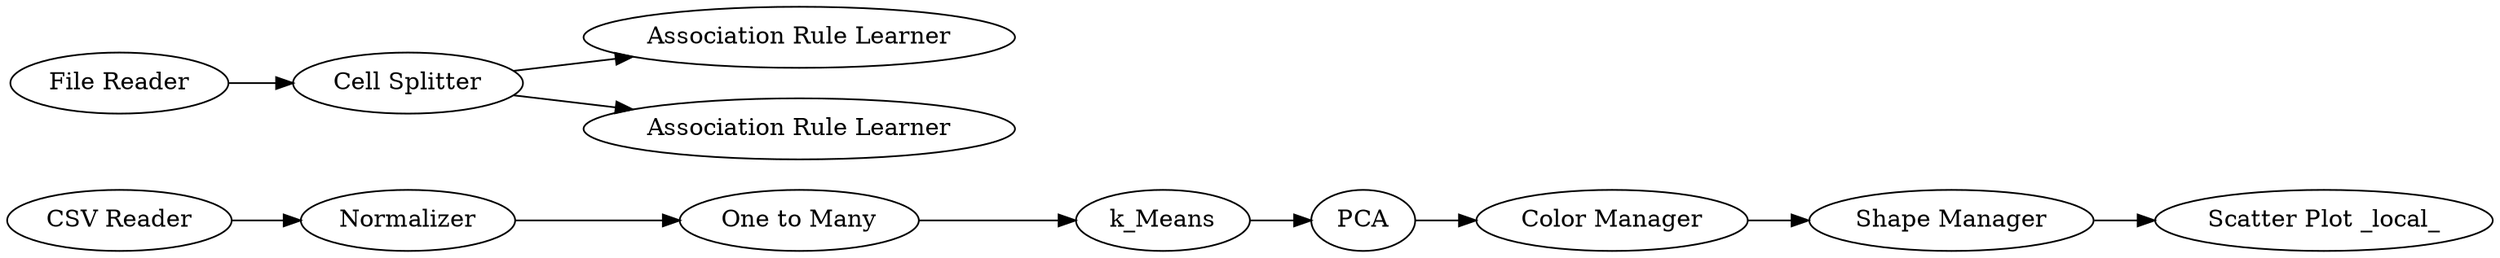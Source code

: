 digraph {
	6 -> 5
	12 -> 13
	7 -> 8
	8 -> 9
	12 -> 14
	2 -> 4
	5 -> 7
	11 -> 12
	9 -> 10
	4 -> 6
	5 [label=k_Means]
	14 [label="Association Rule Learner"]
	13 [label="Association Rule Learner"]
	7 [label=PCA]
	9 [label="Shape Manager"]
	11 [label="File Reader"]
	4 [label=Normalizer]
	6 [label="One to Many"]
	8 [label="Color Manager"]
	12 [label="Cell Splitter"]
	2 [label="CSV Reader"]
	10 [label="Scatter Plot _local_"]
	rankdir=LR
}
